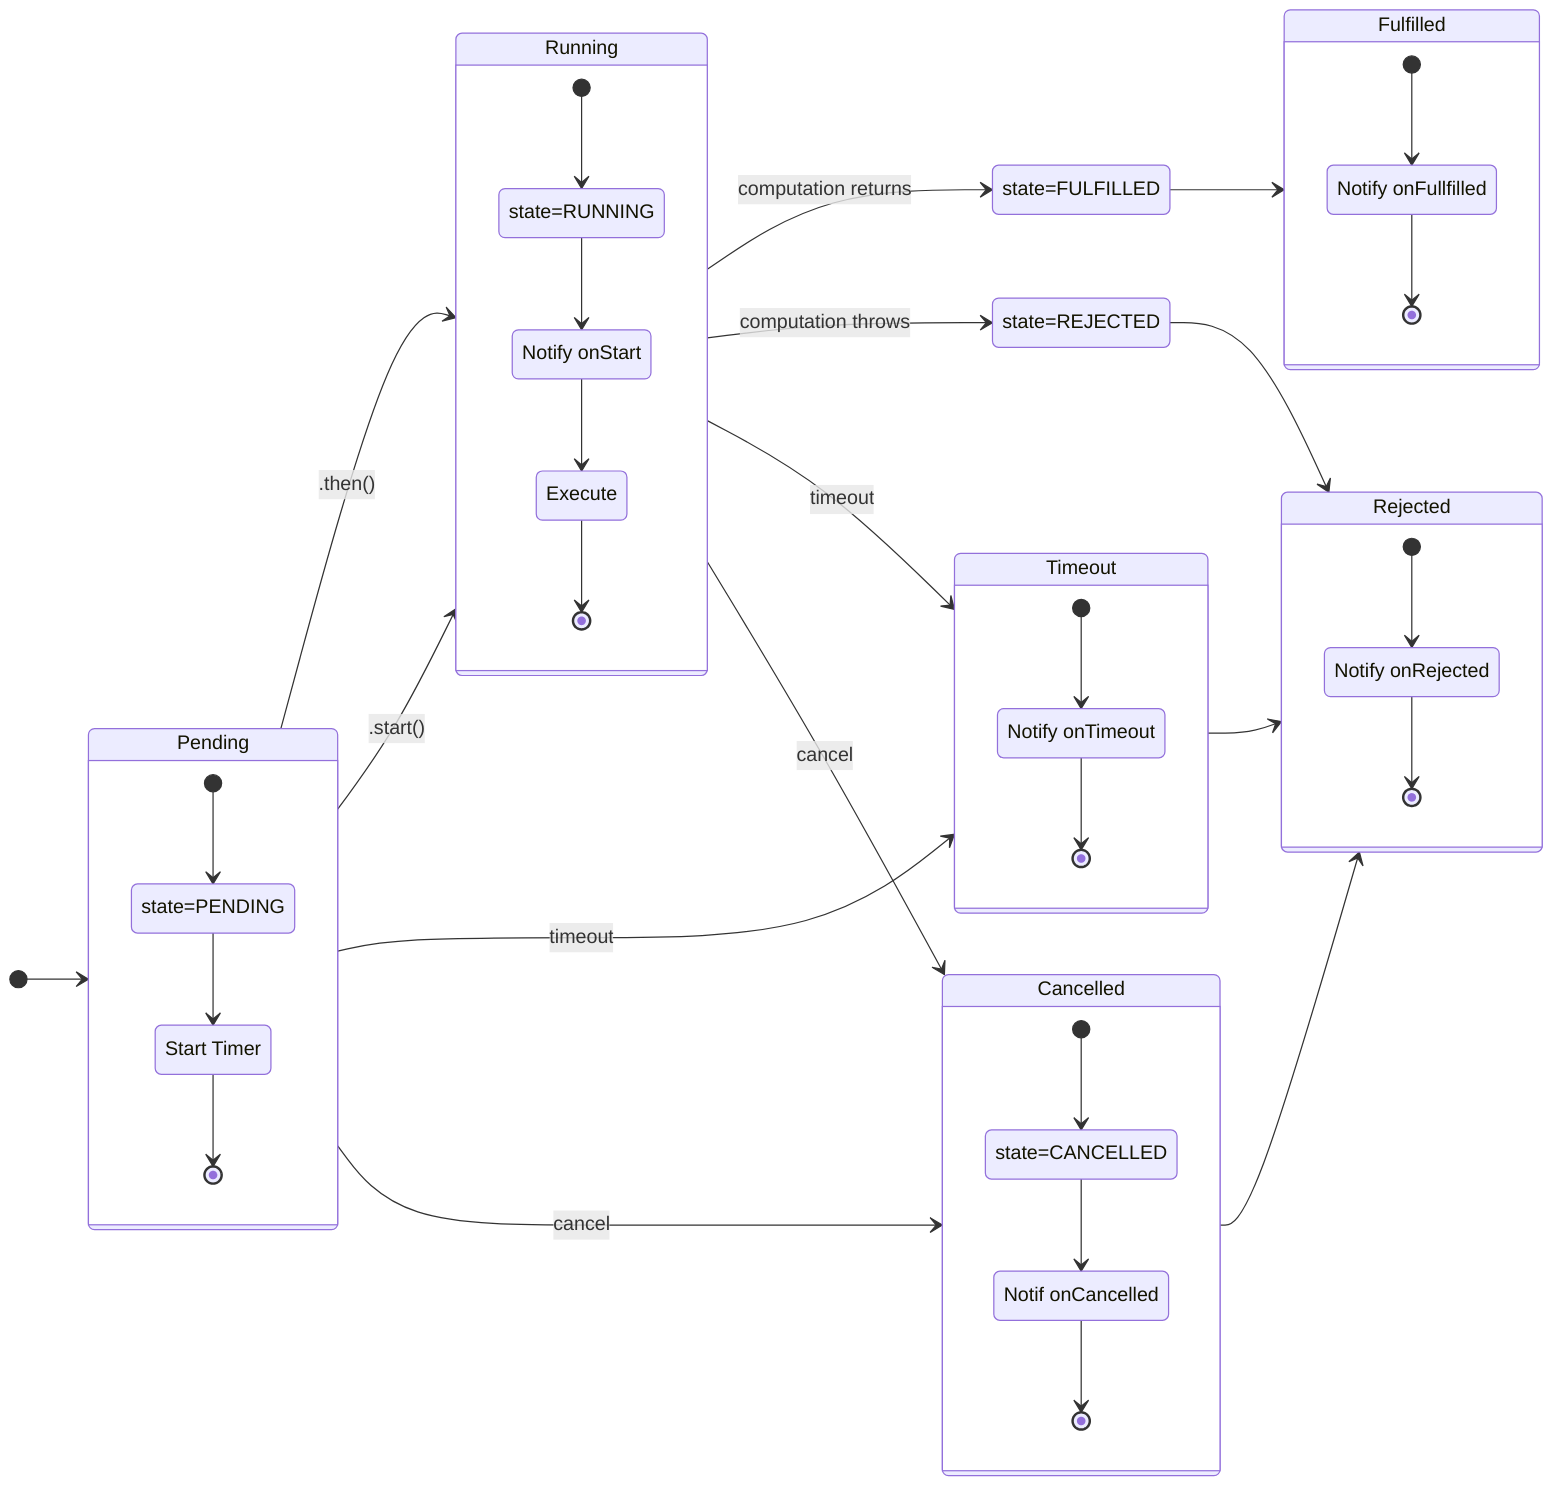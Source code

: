 stateDiagram-v2
    direction LR
    [*] --> Pending
    Pending --> Running : .then()
    Pending --> Running : .start()
    Running --> state=FULFILLED : computation returns
    state=FULFILLED --> Fulfilled
    Running --> state=REJECTED : computation throws
    state=REJECTED --> Rejected
    Running --> Timeout : timeout

    Pending --> Timeout : timeout
    Timeout --> Rejected
    Pending --> Cancelled : cancel
    Running --> Cancelled : cancel
    Cancelled --> Rejected

    state Pending {
      [*] --> state=PENDING
      state=PENDING --> Timer
      Timer --> [*]
      Timer : Start Timer
    }

     state Running {
      [*] --> state=RUNNING
      state=RUNNING --> NotifyStarted
      NotifyStarted --> Execute
      Execute --> [*]
      NotifyStarted : Notify onStart
    }

    state Fulfilled {
      [*] --> NotifyFulfilled
      NotifyFulfilled --> [*]
      NotifyFulfilled : Notify onFullfilled
    }

    state Rejected {
      [*] --> NotifyRejected
      NotifyRejected --> [*]
      NotifyRejected : Notify onRejected
    }

    state Timeout {
      [*] --> NotifyTimeout
      NotifyTimeout --> [*]
      NotifyTimeout : Notify onTimeout
    }

    state Cancelled {
      [*] --> state=CANCELLED
      state=CANCELLED --> NotifyCancelled
      NotifyCancelled --> [*]
      NotifyCancelled: Notif onCancelled
    }